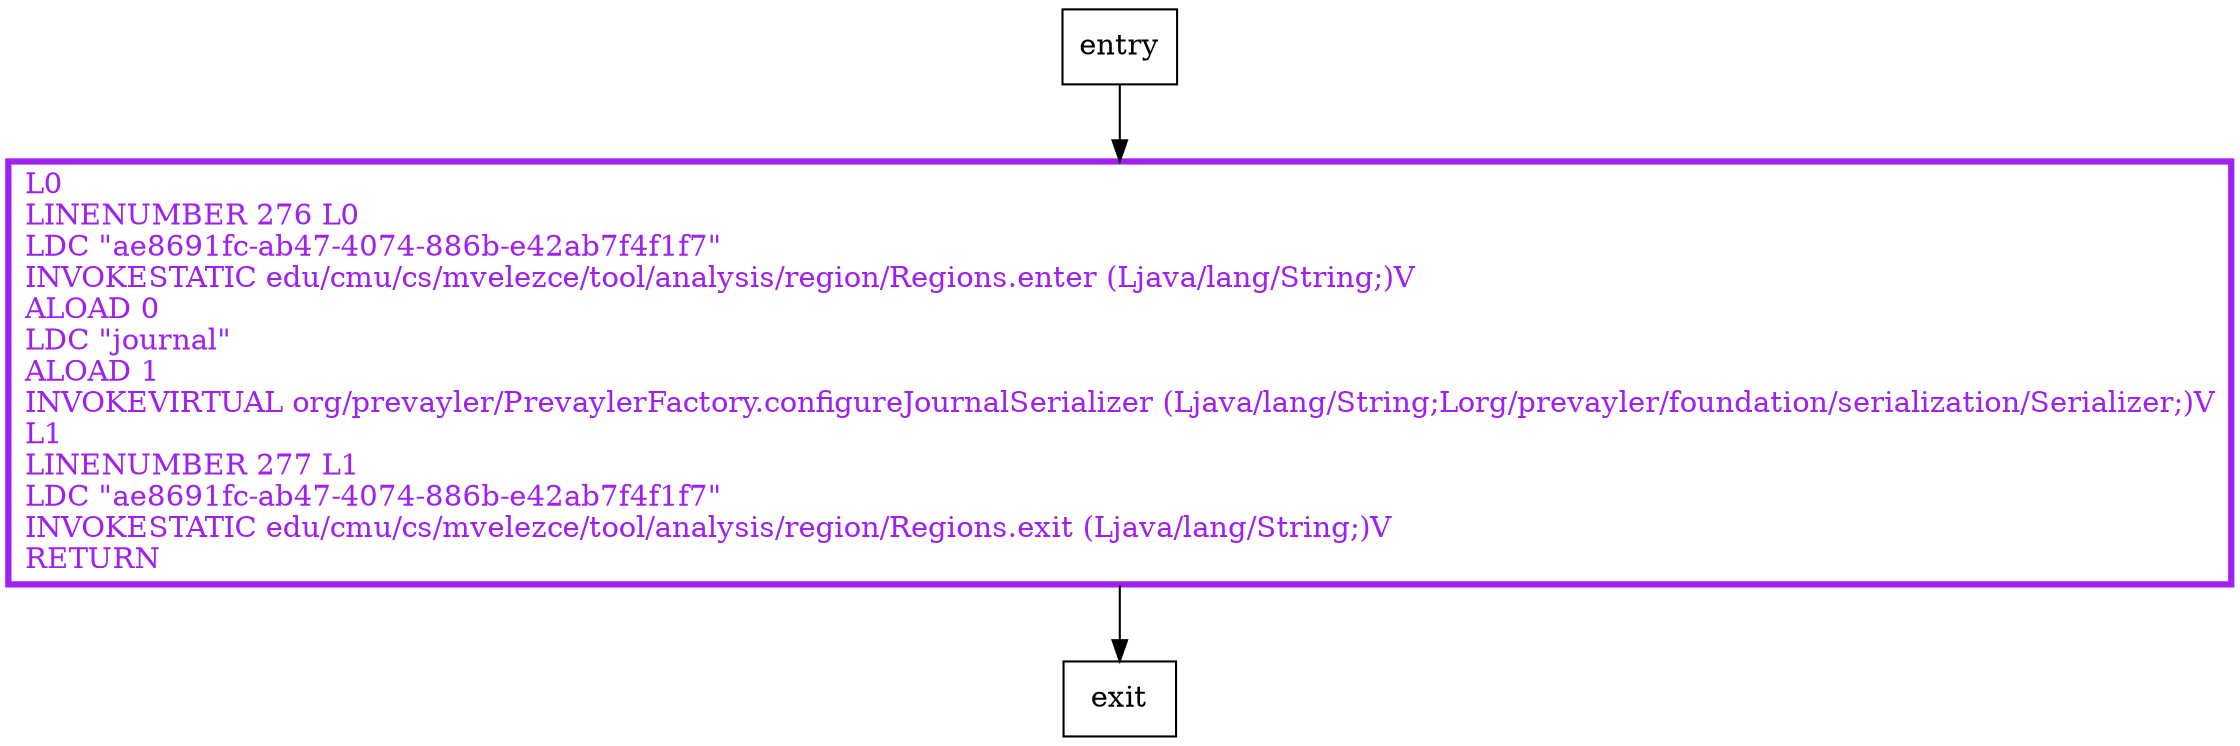 digraph configureJournalSerializer {
node [shape=record];
1022896347 [label="L0\lLINENUMBER 276 L0\lLDC \"ae8691fc-ab47-4074-886b-e42ab7f4f1f7\"\lINVOKESTATIC edu/cmu/cs/mvelezce/tool/analysis/region/Regions.enter (Ljava/lang/String;)V\lALOAD 0\lLDC \"journal\"\lALOAD 1\lINVOKEVIRTUAL org/prevayler/PrevaylerFactory.configureJournalSerializer (Ljava/lang/String;Lorg/prevayler/foundation/serialization/Serializer;)V\lL1\lLINENUMBER 277 L1\lLDC \"ae8691fc-ab47-4074-886b-e42ab7f4f1f7\"\lINVOKESTATIC edu/cmu/cs/mvelezce/tool/analysis/region/Regions.exit (Ljava/lang/String;)V\lRETURN\l"];
entry;
exit;
entry -> 1022896347;
1022896347 -> exit;
1022896347[fontcolor="purple", penwidth=3, color="purple"];
}
